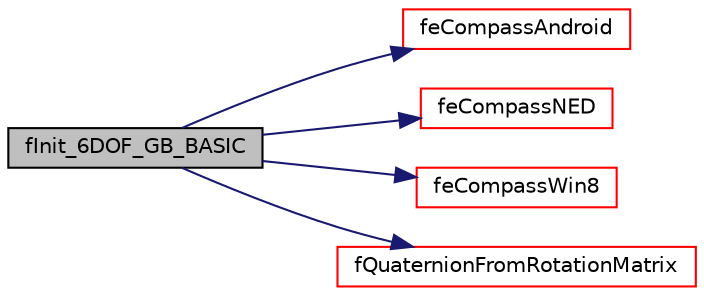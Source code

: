 digraph "fInit_6DOF_GB_BASIC"
{
  edge [fontname="Helvetica",fontsize="10",labelfontname="Helvetica",labelfontsize="10"];
  node [fontname="Helvetica",fontsize="10",shape=record];
  rankdir="LR";
  Node95 [label="fInit_6DOF_GB_BASIC",height=0.2,width=0.4,color="black", fillcolor="grey75", style="filled", fontcolor="black"];
  Node95 -> Node96 [color="midnightblue",fontsize="10",style="solid",fontname="Helvetica"];
  Node96 [label="feCompassAndroid",height=0.2,width=0.4,color="red", fillcolor="white", style="filled",URL="$orientation_8c.html#a43ad72cf13f54b0f96355bb7005b6872",tooltip="Android: basic 6DOF e-Compass function, computing rotation matrix fR and magnetic inclination angle f..."];
  Node95 -> Node101 [color="midnightblue",fontsize="10",style="solid",fontname="Helvetica"];
  Node101 [label="feCompassNED",height=0.2,width=0.4,color="red", fillcolor="white", style="filled",URL="$orientation_8c.html#afcde979fba0bcae15591096fe68648c9",tooltip="NED: basic 6DOF e-Compass function, computing rotation matrix fR and magnetic inclination angle fDelt..."];
  Node95 -> Node102 [color="midnightblue",fontsize="10",style="solid",fontname="Helvetica"];
  Node102 [label="feCompassWin8",height=0.2,width=0.4,color="red", fillcolor="white", style="filled",URL="$orientation_8c.html#aabc044b27a0cdd7db677c3203b77de90",tooltip="Win8: basic 6DOF e-Compass function, computing rotation matrix fR and magnetic inclination angle fDel..."];
  Node95 -> Node103 [color="midnightblue",fontsize="10",style="solid",fontname="Helvetica"];
  Node103 [label="fQuaternionFromRotationMatrix",height=0.2,width=0.4,color="red", fillcolor="white", style="filled",URL="$orientation_8c.html#a04da5468213c1687c5b3485f15af288e",tooltip="compute the orientation quaternion from a 3x3 rotation matrix "];
}
